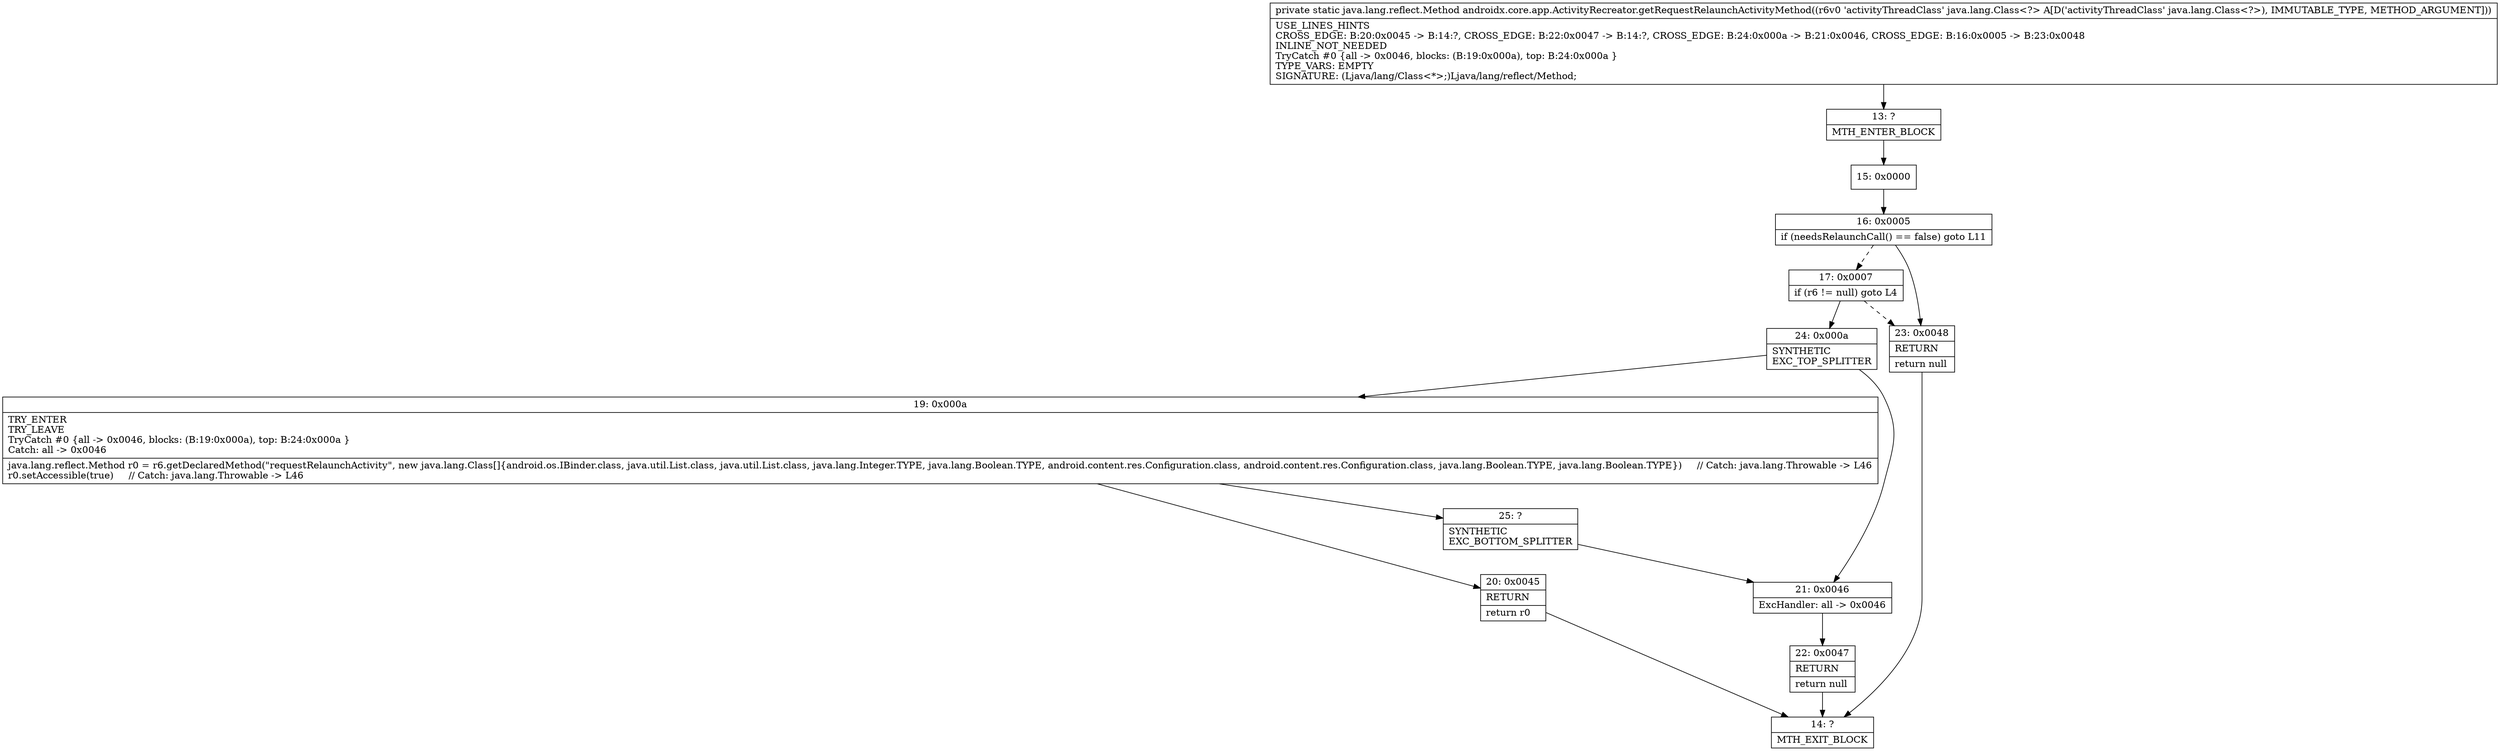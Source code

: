 digraph "CFG forandroidx.core.app.ActivityRecreator.getRequestRelaunchActivityMethod(Ljava\/lang\/Class;)Ljava\/lang\/reflect\/Method;" {
Node_13 [shape=record,label="{13\:\ ?|MTH_ENTER_BLOCK\l}"];
Node_15 [shape=record,label="{15\:\ 0x0000}"];
Node_16 [shape=record,label="{16\:\ 0x0005|if (needsRelaunchCall() == false) goto L11\l}"];
Node_17 [shape=record,label="{17\:\ 0x0007|if (r6 != null) goto L4\l}"];
Node_24 [shape=record,label="{24\:\ 0x000a|SYNTHETIC\lEXC_TOP_SPLITTER\l}"];
Node_19 [shape=record,label="{19\:\ 0x000a|TRY_ENTER\lTRY_LEAVE\lTryCatch #0 \{all \-\> 0x0046, blocks: (B:19:0x000a), top: B:24:0x000a \}\lCatch: all \-\> 0x0046\l|java.lang.reflect.Method r0 = r6.getDeclaredMethod(\"requestRelaunchActivity\", new java.lang.Class[]\{android.os.IBinder.class, java.util.List.class, java.util.List.class, java.lang.Integer.TYPE, java.lang.Boolean.TYPE, android.content.res.Configuration.class, android.content.res.Configuration.class, java.lang.Boolean.TYPE, java.lang.Boolean.TYPE\})     \/\/ Catch: java.lang.Throwable \-\> L46\lr0.setAccessible(true)     \/\/ Catch: java.lang.Throwable \-\> L46\l}"];
Node_20 [shape=record,label="{20\:\ 0x0045|RETURN\l|return r0\l}"];
Node_14 [shape=record,label="{14\:\ ?|MTH_EXIT_BLOCK\l}"];
Node_25 [shape=record,label="{25\:\ ?|SYNTHETIC\lEXC_BOTTOM_SPLITTER\l}"];
Node_21 [shape=record,label="{21\:\ 0x0046|ExcHandler: all \-\> 0x0046\l}"];
Node_22 [shape=record,label="{22\:\ 0x0047|RETURN\l|return null\l}"];
Node_23 [shape=record,label="{23\:\ 0x0048|RETURN\l|return null\l}"];
MethodNode[shape=record,label="{private static java.lang.reflect.Method androidx.core.app.ActivityRecreator.getRequestRelaunchActivityMethod((r6v0 'activityThreadClass' java.lang.Class\<?\> A[D('activityThreadClass' java.lang.Class\<?\>), IMMUTABLE_TYPE, METHOD_ARGUMENT]))  | USE_LINES_HINTS\lCROSS_EDGE: B:20:0x0045 \-\> B:14:?, CROSS_EDGE: B:22:0x0047 \-\> B:14:?, CROSS_EDGE: B:24:0x000a \-\> B:21:0x0046, CROSS_EDGE: B:16:0x0005 \-\> B:23:0x0048\lINLINE_NOT_NEEDED\lTryCatch #0 \{all \-\> 0x0046, blocks: (B:19:0x000a), top: B:24:0x000a \}\lTYPE_VARS: EMPTY\lSIGNATURE: (Ljava\/lang\/Class\<*\>;)Ljava\/lang\/reflect\/Method;\l}"];
MethodNode -> Node_13;Node_13 -> Node_15;
Node_15 -> Node_16;
Node_16 -> Node_17[style=dashed];
Node_16 -> Node_23;
Node_17 -> Node_23[style=dashed];
Node_17 -> Node_24;
Node_24 -> Node_19;
Node_24 -> Node_21;
Node_19 -> Node_20;
Node_19 -> Node_25;
Node_20 -> Node_14;
Node_25 -> Node_21;
Node_21 -> Node_22;
Node_22 -> Node_14;
Node_23 -> Node_14;
}

